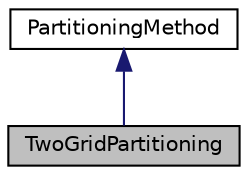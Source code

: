 digraph "TwoGridPartitioning"
{
 // LATEX_PDF_SIZE
  bgcolor="transparent";
  edge [fontname="Helvetica",fontsize="10",labelfontname="Helvetica",labelfontsize="10"];
  node [fontname="Helvetica",fontsize="10",shape=record];
  Node1 [label="TwoGridPartitioning",height=0.2,width=0.4,color="black", fillcolor="grey75", style="filled", fontcolor="black",tooltip="Two Grid partitioning method. Uses a distribution grid for data distribution and a partitioning grid ..."];
  Node2 -> Node1 [dir="back",color="midnightblue",fontsize="10",style="solid",fontname="Helvetica"];
  Node2 [label="PartitioningMethod",height=0.2,width=0.4,color="black",URL="$structPartitioningMethod.html",tooltip="Base class for the partitioning methods (abstract class)."];
}
